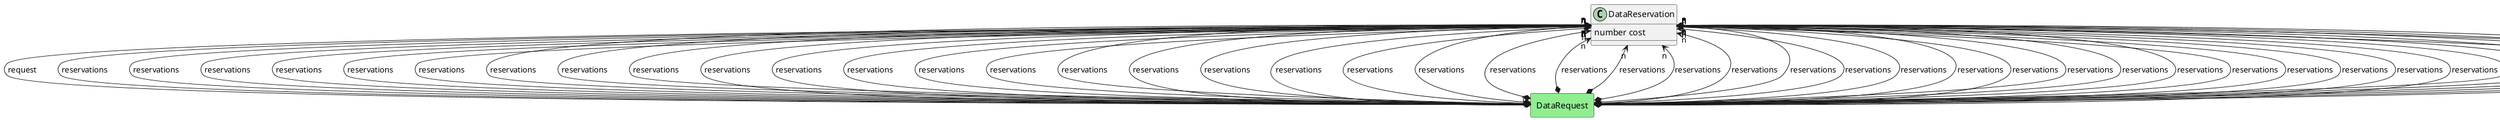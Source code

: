 @startuml

class "DataReservation" as Model {
 number cost

 
}

rectangle "Data" as Data #lightblue {
}

Model o--> "1" Data : data


rectangle "DataSource" as DataSource #lightblue {
}

Model o--> "1" DataSource : source


rectangle "DataRequest" as DataRequest #lightblue {
}

Model o--> "1" DataRequest : request




    rectangle "DataRequest" as DataRequest #lightgreen {
    }
    
        DataRequest   *--> "n" Model : "reservations"
    
    rectangle "DataRequest" as DataRequest #lightgreen {
    }
    
        DataRequest   *--> "n" Model : "reservations"
    
    rectangle "DataRequest" as DataRequest #lightgreen {
    }
    
        DataRequest   *--> "n" Model : "reservations"
    
    rectangle "DataRequest" as DataRequest #lightgreen {
    }
    
        DataRequest   *--> "n" Model : "reservations"
    
    rectangle "DataRequest" as DataRequest #lightgreen {
    }
    
        DataRequest   *--> "n" Model : "reservations"
    
    rectangle "DataRequest" as DataRequest #lightgreen {
    }
    
        DataRequest   *--> "n" Model : "reservations"
    
    rectangle "DataRequest" as DataRequest #lightgreen {
    }
    
        DataRequest   *--> "n" Model : "reservations"
    
    rectangle "DataRequest" as DataRequest #lightgreen {
    }
    
        DataRequest   *--> "n" Model : "reservations"
    
    rectangle "DataRequest" as DataRequest #lightgreen {
    }
    
        DataRequest   *--> "n" Model : "reservations"
    
    rectangle "DataRequest" as DataRequest #lightgreen {
    }
    
        DataRequest   *--> "n" Model : "reservations"
    
    rectangle "DataRequest" as DataRequest #lightgreen {
    }
    
        DataRequest   *--> "n" Model : "reservations"
    
    rectangle "DataRequest" as DataRequest #lightgreen {
    }
    
        DataRequest   *--> "n" Model : "reservations"
    
    rectangle "DataRequest" as DataRequest #lightgreen {
    }
    
        DataRequest   *--> "n" Model : "reservations"
    
    rectangle "DataRequest" as DataRequest #lightgreen {
    }
    
        DataRequest   *--> "n" Model : "reservations"
    
    rectangle "DataRequest" as DataRequest #lightgreen {
    }
    
        DataRequest   *--> "n" Model : "reservations"
    
    rectangle "DataRequest" as DataRequest #lightgreen {
    }
    
        DataRequest   *--> "n" Model : "reservations"
    
    rectangle "DataRequest" as DataRequest #lightgreen {
    }
    
        DataRequest   *--> "n" Model : "reservations"
    
    rectangle "DataRequest" as DataRequest #lightgreen {
    }
    
        DataRequest   *--> "n" Model : "reservations"
    
    rectangle "DataRequest" as DataRequest #lightgreen {
    }
    
        DataRequest   *--> "n" Model : "reservations"
    
    rectangle "DataRequest" as DataRequest #lightgreen {
    }
    
        DataRequest   *--> "n" Model : "reservations"
    
    rectangle "DataRequest" as DataRequest #lightgreen {
    }
    
        DataRequest   *--> "n" Model : "reservations"
    
    rectangle "DataRequest" as DataRequest #lightgreen {
    }
    
        DataRequest   *--> "n" Model : "reservations"
    
    rectangle "DataRequest" as DataRequest #lightgreen {
    }
    
        DataRequest   *--> "n" Model : "reservations"
    
    rectangle "DataRequest" as DataRequest #lightgreen {
    }
    
        DataRequest   *--> "n" Model : "reservations"
    
    rectangle "DataRequest" as DataRequest #lightgreen {
    }
    
        DataRequest   *--> "n" Model : "reservations"
    
    rectangle "DataRequest" as DataRequest #lightgreen {
    }
    
        DataRequest   *--> "n" Model : "reservations"
    
    rectangle "DataRequest" as DataRequest #lightgreen {
    }
    
        DataRequest   *--> "n" Model : "reservations"
    
    rectangle "DataRequest" as DataRequest #lightgreen {
    }
    
        DataRequest   *--> "n" Model : "reservations"
    
    rectangle "DataRequest" as DataRequest #lightgreen {
    }
    
        DataRequest   *--> "n" Model : "reservations"
    
    rectangle "DataRequest" as DataRequest #lightgreen {
    }
    
        DataRequest   *--> "n" Model : "reservations"
    
    rectangle "DataRequest" as DataRequest #lightgreen {
    }
    
        DataRequest   *--> "n" Model : "reservations"
    
    rectangle "DataRequest" as DataRequest #lightgreen {
    }
    
        DataRequest   *--> "n" Model : "reservations"
    
    rectangle "DataRequest" as DataRequest #lightgreen {
    }
    
        DataRequest   *--> "n" Model : "reservations"
    
    rectangle "DataRequest" as DataRequest #lightgreen {
    }
    
        DataRequest   *--> "n" Model : "reservations"
    
    rectangle "DataRequest" as DataRequest #lightgreen {
    }
    
        DataRequest   *--> "n" Model : "reservations"
    
    rectangle "DataRequest" as DataRequest #lightgreen {
    }
    
        DataRequest   *--> "n" Model : "reservations"
    
    rectangle "DataRequest" as DataRequest #lightgreen {
    }
    
        DataRequest   *--> "n" Model : "reservations"
    
    rectangle "DataRequest" as DataRequest #lightgreen {
    }
    
        DataRequest   *--> "n" Model : "reservations"
    
    rectangle "DataRequest" as DataRequest #lightgreen {
    }
    
        DataRequest   *--> "n" Model : "reservations"
    
    rectangle "DataRequest" as DataRequest #lightgreen {
    }
    
        DataRequest   *--> "n" Model : "reservations"
    
    rectangle "DataRequest" as DataRequest #lightgreen {
    }
    
        DataRequest   *--> "n" Model : "reservations"
    
    rectangle "DataRequest" as DataRequest #lightgreen {
    }
    
        DataRequest   *--> "n" Model : "reservations"
    
    rectangle "DataRequest" as DataRequest #lightgreen {
    }
    
        DataRequest   *--> "n" Model : "reservations"
    
    rectangle "DataRequest" as DataRequest #lightgreen {
    }
    
        DataRequest   *--> "n" Model : "reservations"
    

@enduml
